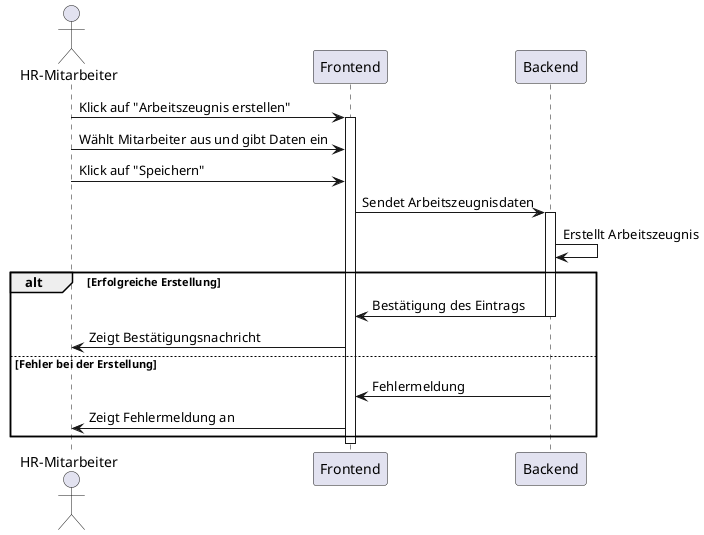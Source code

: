 @startuml
actor "HR-Mitarbeiter" as HR
participant Frontend as F
participant Backend as B

HR -> F : Klick auf "Arbeitszeugnis erstellen"
activate F
HR -> F : Wählt Mitarbeiter aus und gibt Daten ein
HR -> F : Klick auf "Speichern"
F -> B : Sendet Arbeitszeugnisdaten
activate B
B -> B : Erstellt Arbeitszeugnis
alt Erfolgreiche Erstellung
    B -> F : Bestätigung des Eintrags
    deactivate B
    F -> HR : Zeigt Bestätigungsnachricht
else Fehler bei der Erstellung
    B -> F : Fehlermeldung
    deactivate B
    F -> HR : Zeigt Fehlermeldung an
end
deactivate F
@enduml
